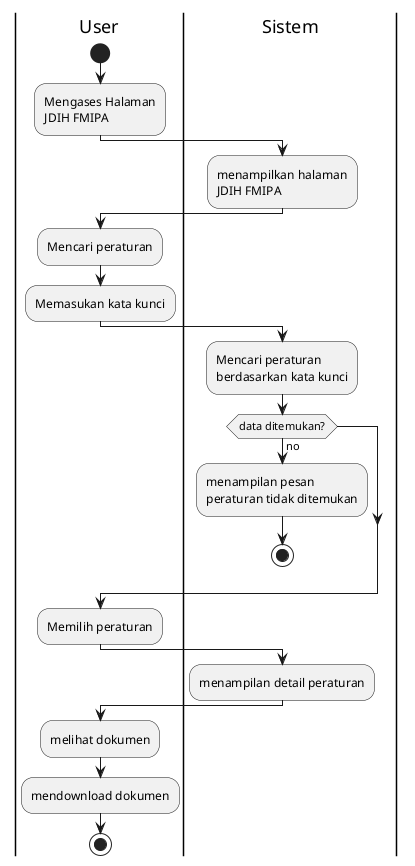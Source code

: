 @startuml

|User|
start
:Mengases Halaman
JDIH FMIPA;
|Sistem|
:menampilkan halaman
JDIH FMIPA;
|User|
:Mencari peraturan;

:Memasukan kata kunci;
|User|
|Sistem|

:Mencari peraturan
berdasarkan kata kunci;
if (data ditemukan?) then (no) 
  :menampilan pesan 
  peraturan tidak ditemukan;
  stop
endif

|User|
:Memilih peraturan;
|Sistem|
:menampilan detail peraturan;
|User|
:melihat dokumen;
:mendownload dokumen;
stop
@enduml

